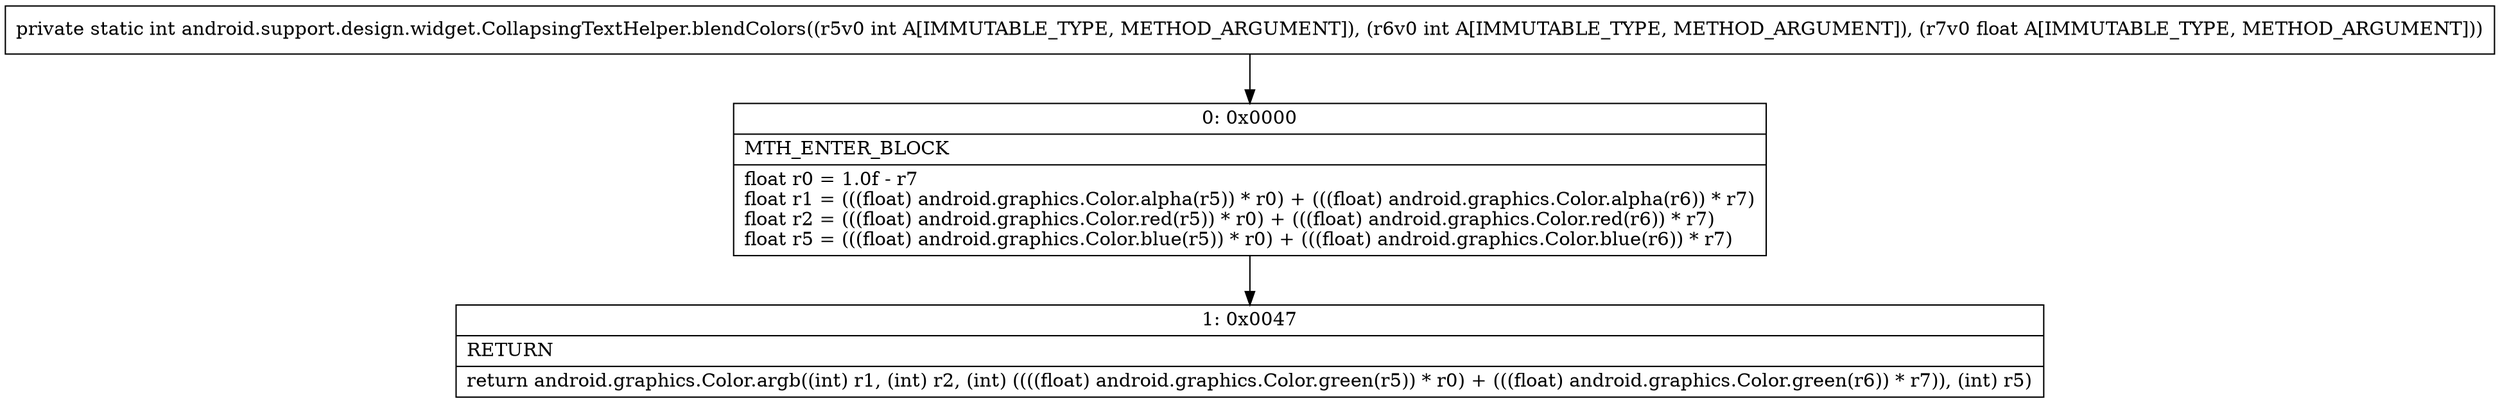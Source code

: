 digraph "CFG forandroid.support.design.widget.CollapsingTextHelper.blendColors(IIF)I" {
Node_0 [shape=record,label="{0\:\ 0x0000|MTH_ENTER_BLOCK\l|float r0 = 1.0f \- r7\lfloat r1 = (((float) android.graphics.Color.alpha(r5)) * r0) + (((float) android.graphics.Color.alpha(r6)) * r7)\lfloat r2 = (((float) android.graphics.Color.red(r5)) * r0) + (((float) android.graphics.Color.red(r6)) * r7)\lfloat r5 = (((float) android.graphics.Color.blue(r5)) * r0) + (((float) android.graphics.Color.blue(r6)) * r7)\l}"];
Node_1 [shape=record,label="{1\:\ 0x0047|RETURN\l|return android.graphics.Color.argb((int) r1, (int) r2, (int) ((((float) android.graphics.Color.green(r5)) * r0) + (((float) android.graphics.Color.green(r6)) * r7)), (int) r5)\l}"];
MethodNode[shape=record,label="{private static int android.support.design.widget.CollapsingTextHelper.blendColors((r5v0 int A[IMMUTABLE_TYPE, METHOD_ARGUMENT]), (r6v0 int A[IMMUTABLE_TYPE, METHOD_ARGUMENT]), (r7v0 float A[IMMUTABLE_TYPE, METHOD_ARGUMENT])) }"];
MethodNode -> Node_0;
Node_0 -> Node_1;
}

